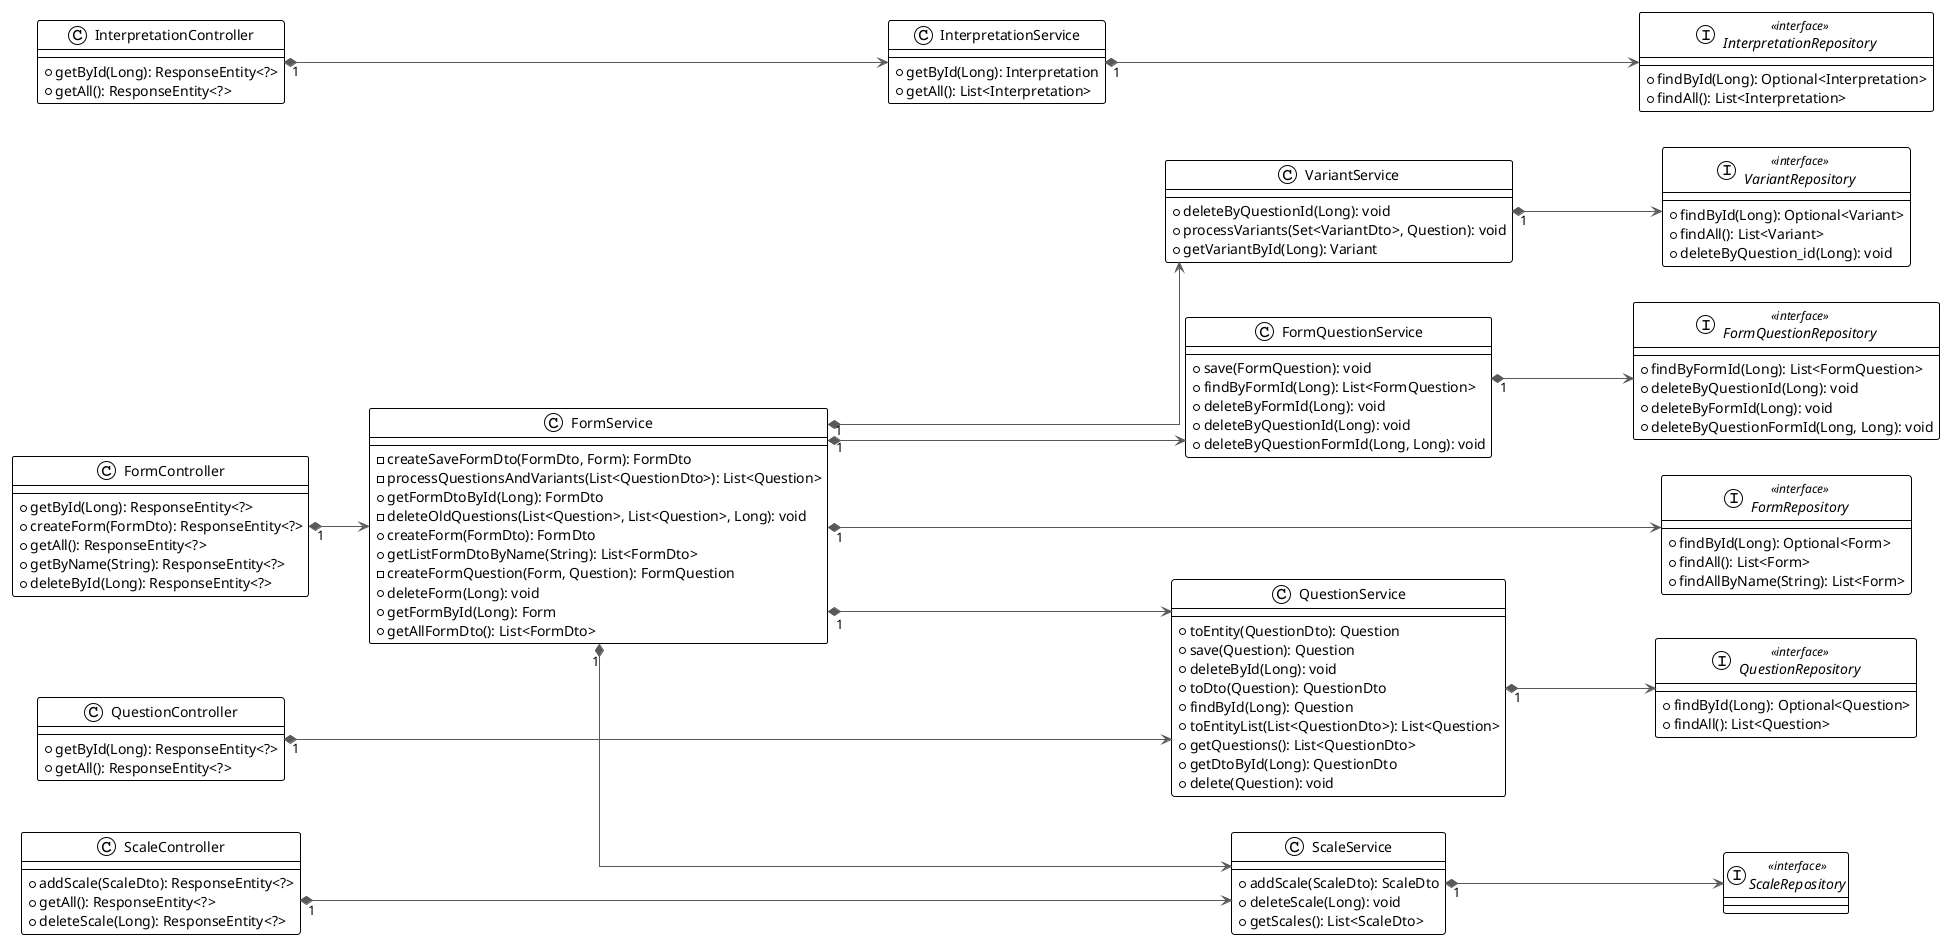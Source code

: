 @startuml

!theme plain
top to bottom direction
skinparam linetype ortho
left to right direction

class FormController {
  + getById(Long): ResponseEntity<?>
  + createForm(FormDto): ResponseEntity<?>
  + getAll(): ResponseEntity<?>
  + getByName(String): ResponseEntity<?>
  + deleteById(Long): ResponseEntity<?>
}
interface FormQuestionRepository << interface >> {
  + findByFormId(Long): List<FormQuestion>
  + deleteByQuestionId(Long): void
  + deleteByFormId(Long): void
  + deleteByQuestionFormId(Long, Long): void
}
interface FormRepository << interface >> {
  + findById(Long): Optional<Form>
  + findAll(): List<Form>
  + findAllByName(String): List<Form>
}
class FormService {
  - createSaveFormDto(FormDto, Form): FormDto
  - processQuestionsAndVariants(List<QuestionDto>): List<Question>
  + getFormDtoById(Long): FormDto
  - deleteOldQuestions(List<Question>, List<Question>, Long): void
  + createForm(FormDto): FormDto
  + getListFormDtoByName(String): List<FormDto>
  - createFormQuestion(Form, Question): FormQuestion
  + deleteForm(Long): void
  + getFormById(Long): Form
  + getAllFormDto(): List<FormDto>
}
class InterpretationController {
  + getById(Long): ResponseEntity<?>
  + getAll(): ResponseEntity<?>
}
interface InterpretationRepository << interface >> {
  + findById(Long): Optional<Interpretation>
  + findAll(): List<Interpretation>
}
class InterpretationService {
  + getById(Long): Interpretation
  + getAll(): List<Interpretation>
}
class QuestionController {
  + getById(Long): ResponseEntity<?>
  + getAll(): ResponseEntity<?>
}
interface QuestionRepository << interface >> {
  + findById(Long): Optional<Question>
  + findAll(): List<Question>
}
class QuestionService {
  + toEntity(QuestionDto): Question
  + save(Question): Question
  + deleteById(Long): void
  + toDto(Question): QuestionDto
  + findById(Long): Question
  + toEntityList(List<QuestionDto>): List<Question>
  + getQuestions(): List<QuestionDto>
  + getDtoById(Long): QuestionDto
  + delete(Question): void
}
class ScaleController {
  + addScale(ScaleDto): ResponseEntity<?>
  + getAll(): ResponseEntity<?>
  + deleteScale(Long): ResponseEntity<?>
}
interface ScaleRepository << interface >>
class ScaleService {
  + addScale(ScaleDto): ScaleDto
  + deleteScale(Long): void
  + getScales(): List<ScaleDto>
}
interface VariantRepository << interface >> {
  + findById(Long): Optional<Variant>
  + findAll(): List<Variant>
  + deleteByQuestion_id(Long): void
}
class VariantService {
  + deleteByQuestionId(Long): void
  + processVariants(Set<VariantDto>, Question): void
  + getVariantById(Long): Variant
}
class FormQuestionService{
    + save(FormQuestion): void
    + findByFormId(Long): List<FormQuestion>
    + deleteByFormId(Long): void
    + deleteByQuestionId(Long): void
    + deleteByQuestionFormId(Long, Long): void
}


FormQuestionService      "1" *-[#595959,plain]--> FormQuestionRepository
FormService              "1" *-[#595959,plain]--> FormQuestionService
FormService              "1" *-[#595959,plain]----> FormRepository
FormService              "1" *-[#595959,plain]--> QuestionService
FormService              "1" *-[#595959,plain]--> VariantService
FormService              "1" *-[#595959,plain]--> ScaleService
FormController           "1" *-[#595959,plain]-> FormService
InterpretationController "1" *-[#595959,plain]--> InterpretationService
InterpretationService    "1" *-[#595959,plain]---> InterpretationRepository
QuestionService          "1" *-[#595959,plain]--> QuestionRepository
QuestionController       "1" *-[#595959,plain]---> QuestionService
ScaleController          "1" *-[#595959,plain]---> ScaleService
ScaleService             "1" *-[#595959,plain]--> ScaleRepository
VariantService           "1" *-[#595959,plain]--> VariantRepository
@enduml
